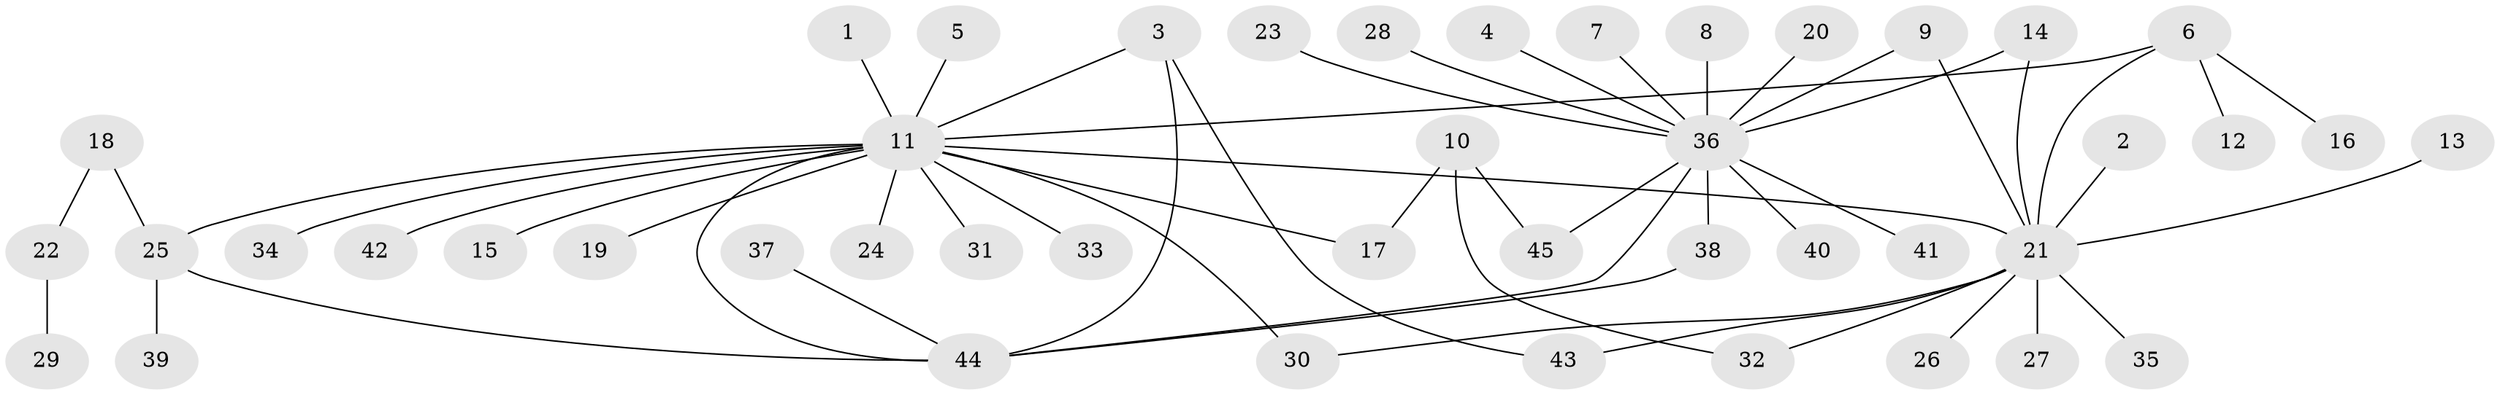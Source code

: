 // original degree distribution, {9: 0.011235955056179775, 15: 0.011235955056179775, 21: 0.011235955056179775, 6: 0.011235955056179775, 2: 0.23595505617977527, 1: 0.5955056179775281, 16: 0.011235955056179775, 4: 0.033707865168539325, 8: 0.011235955056179775, 3: 0.056179775280898875, 5: 0.011235955056179775}
// Generated by graph-tools (version 1.1) at 2025/01/03/09/25 03:01:52]
// undirected, 45 vertices, 54 edges
graph export_dot {
graph [start="1"]
  node [color=gray90,style=filled];
  1;
  2;
  3;
  4;
  5;
  6;
  7;
  8;
  9;
  10;
  11;
  12;
  13;
  14;
  15;
  16;
  17;
  18;
  19;
  20;
  21;
  22;
  23;
  24;
  25;
  26;
  27;
  28;
  29;
  30;
  31;
  32;
  33;
  34;
  35;
  36;
  37;
  38;
  39;
  40;
  41;
  42;
  43;
  44;
  45;
  1 -- 11 [weight=1.0];
  2 -- 21 [weight=1.0];
  3 -- 11 [weight=1.0];
  3 -- 43 [weight=1.0];
  3 -- 44 [weight=1.0];
  4 -- 36 [weight=1.0];
  5 -- 11 [weight=1.0];
  6 -- 11 [weight=1.0];
  6 -- 12 [weight=1.0];
  6 -- 16 [weight=1.0];
  6 -- 21 [weight=1.0];
  7 -- 36 [weight=1.0];
  8 -- 36 [weight=1.0];
  9 -- 21 [weight=1.0];
  9 -- 36 [weight=1.0];
  10 -- 17 [weight=1.0];
  10 -- 32 [weight=1.0];
  10 -- 45 [weight=1.0];
  11 -- 15 [weight=1.0];
  11 -- 17 [weight=2.0];
  11 -- 19 [weight=1.0];
  11 -- 21 [weight=1.0];
  11 -- 24 [weight=1.0];
  11 -- 25 [weight=1.0];
  11 -- 30 [weight=1.0];
  11 -- 31 [weight=1.0];
  11 -- 33 [weight=1.0];
  11 -- 34 [weight=1.0];
  11 -- 42 [weight=2.0];
  11 -- 44 [weight=1.0];
  13 -- 21 [weight=1.0];
  14 -- 21 [weight=1.0];
  14 -- 36 [weight=1.0];
  18 -- 22 [weight=1.0];
  18 -- 25 [weight=1.0];
  20 -- 36 [weight=1.0];
  21 -- 26 [weight=1.0];
  21 -- 27 [weight=1.0];
  21 -- 30 [weight=1.0];
  21 -- 32 [weight=1.0];
  21 -- 35 [weight=1.0];
  21 -- 43 [weight=1.0];
  22 -- 29 [weight=1.0];
  23 -- 36 [weight=1.0];
  25 -- 39 [weight=1.0];
  25 -- 44 [weight=1.0];
  28 -- 36 [weight=1.0];
  36 -- 38 [weight=1.0];
  36 -- 40 [weight=1.0];
  36 -- 41 [weight=1.0];
  36 -- 44 [weight=1.0];
  36 -- 45 [weight=1.0];
  37 -- 44 [weight=1.0];
  38 -- 44 [weight=1.0];
}
